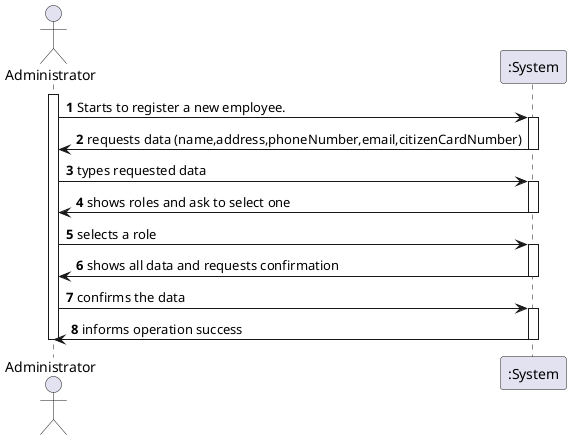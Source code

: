 @startuml
autonumber
actor "Administrator" as ADMIN

activate ADMIN
ADMIN -> ":System" : Starts to register a new employee.
activate ":System"
":System" -> ADMIN : requests data (name,address,phoneNumber,email,citizenCardNumber)
deactivate ":System"

ADMIN -> ":System" : types requested data
activate ":System"
":System" -> ADMIN : shows roles and ask to select one
deactivate ":System"

ADMIN -> ":System" : selects a role
activate ":System"
":System" -> ADMIN : shows all data and requests confirmation
deactivate ":System"

ADMIN -> ":System" : confirms the data
activate ":System"
":System" -> ADMIN : informs operation success
deactivate ":System"

deactivate ADMIN

@enduml